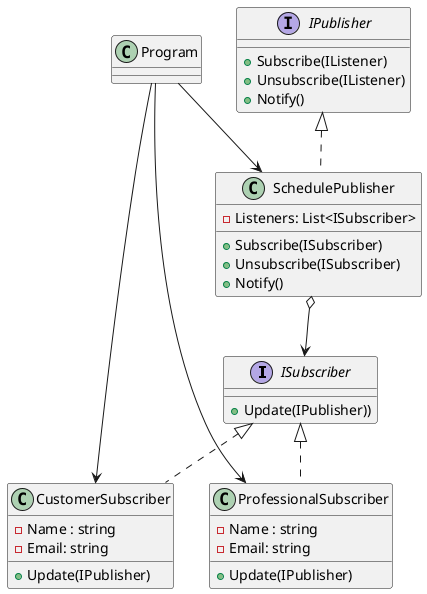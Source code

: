 ﻿@startuml

interface ISubscriber {
   +Update(IPublisher))
}

interface IPublisher {
   +Subscribe(IListener)
   +Unsubscribe(IListener)
   +Notify()
}

class SchedulePublisher {
   -Listeners: List<ISubscriber>
    +Subscribe(ISubscriber)
    +Unsubscribe(ISubscriber)
    +Notify()
}

class ProfessionalSubscriber {
   -Name : string
   -Email: string
   +Update(IPublisher)
}

class CustomerSubscriber {
   -Name : string
   -Email: string
    +Update(IPublisher)
}

class Program {
  
}

IPublisher <|.. SchedulePublisher
ISubscriber <|.. ProfessionalSubscriber
ISubscriber <|.. CustomerSubscriber

Program --> CustomerSubscriber
Program --> ProfessionalSubscriber
Program --> SchedulePublisher

SchedulePublisher o--> ISubscriber

@enduml